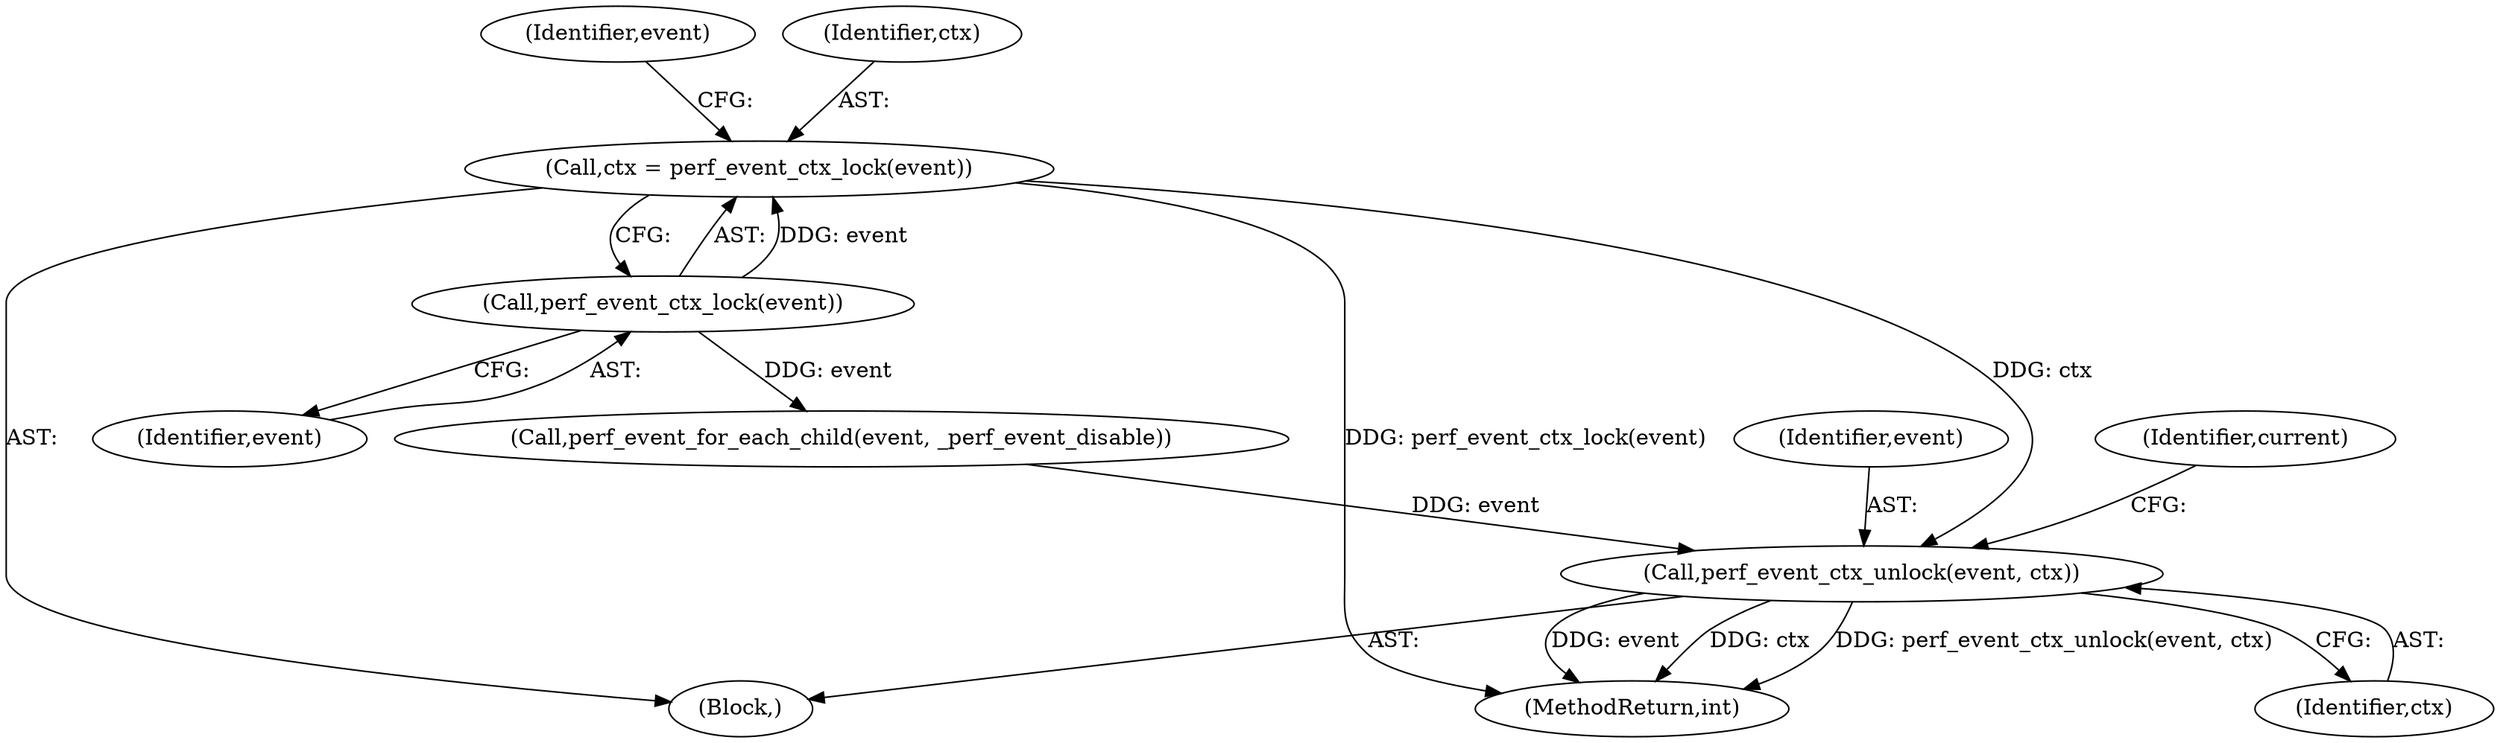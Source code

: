 digraph "0_linux_f63a8daa5812afef4f06c962351687e1ff9ccb2b_7@pointer" {
"1000111" [label="(Call,ctx = perf_event_ctx_lock(event))"];
"1000113" [label="(Call,perf_event_ctx_lock(event))"];
"1000118" [label="(Call,perf_event_ctx_unlock(event, ctx))"];
"1000110" [label="(Block,)"];
"1000116" [label="(Identifier,event)"];
"1000124" [label="(Identifier,current)"];
"1000111" [label="(Call,ctx = perf_event_ctx_lock(event))"];
"1000128" [label="(MethodReturn,int)"];
"1000112" [label="(Identifier,ctx)"];
"1000118" [label="(Call,perf_event_ctx_unlock(event, ctx))"];
"1000120" [label="(Identifier,ctx)"];
"1000114" [label="(Identifier,event)"];
"1000115" [label="(Call,perf_event_for_each_child(event, _perf_event_disable))"];
"1000113" [label="(Call,perf_event_ctx_lock(event))"];
"1000119" [label="(Identifier,event)"];
"1000111" -> "1000110"  [label="AST: "];
"1000111" -> "1000113"  [label="CFG: "];
"1000112" -> "1000111"  [label="AST: "];
"1000113" -> "1000111"  [label="AST: "];
"1000116" -> "1000111"  [label="CFG: "];
"1000111" -> "1000128"  [label="DDG: perf_event_ctx_lock(event)"];
"1000113" -> "1000111"  [label="DDG: event"];
"1000111" -> "1000118"  [label="DDG: ctx"];
"1000113" -> "1000114"  [label="CFG: "];
"1000114" -> "1000113"  [label="AST: "];
"1000113" -> "1000115"  [label="DDG: event"];
"1000118" -> "1000110"  [label="AST: "];
"1000118" -> "1000120"  [label="CFG: "];
"1000119" -> "1000118"  [label="AST: "];
"1000120" -> "1000118"  [label="AST: "];
"1000124" -> "1000118"  [label="CFG: "];
"1000118" -> "1000128"  [label="DDG: perf_event_ctx_unlock(event, ctx)"];
"1000118" -> "1000128"  [label="DDG: event"];
"1000118" -> "1000128"  [label="DDG: ctx"];
"1000115" -> "1000118"  [label="DDG: event"];
}
